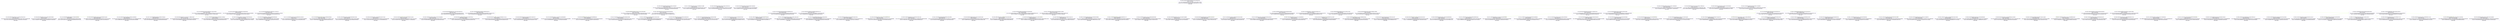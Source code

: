 digraph G{
node[shape=record]
edge[color="greenyellow"]
node0xc00006ac00[color=".7 .3 1.0",label="<f0>|{<f1>DPI: 858a261a8493a68792be95f6a765f0dd0850c3c324561cbf82b0b57ad3|Nombre: Carla Alcántar|Correo: d5d2754cd69da4f0d8e7caa0fb164c8a4c2388be21be42b9c7d5ffba757e70b46d|Password: 87b2172fc1fb1ba53056780e29fd20d36e8bb1e76fdb128d61ec5471217eb2e9|Cuenta: Admin}|<f2>"]
node0xc000087620[color=".7 .3 1.0",label="<f0>|{<f1>DPI: 828f2614859aa28894bf90f8a3d3b9efa92b0b54cf6ac4a72892d39d75|Nombre: Guillermo Cadena|Correo: ded7734ddbd8bfdccde7cfaee70d19a55865343e03e1ca65d5acf15d411b58dd022a44afc54bc360fa|Password: 1af530d608f08d6c0d6f5f625a39cfdc14bb22c9e864f659edd3aeb84f4faa3b|Cuenta: Admin}|<f2>|{<f3>DPI: 828721178399a78694be91faa6cce23b607672e388db80e074d10aff9a|Nombre: Berta Reyes|Correo: d3cc7951c3c2f0de97b6e2b6f550408a0f67333c52c0900e5cd553a0a766d1c1aa9e72cd|Password: a4e6ed607f24dc3f8cac8e04b64abe768afc47dfcfa8ff775d32ff1f5b61b2d0|Cuenta: Admin}|<f4>|{<f5>DPI: 838829108599a08395b097f8a6a0047fe9ae77ed6ea1c67483e79a2128|Nombre: Rodrigo Segura|Correo: ded1624fd69fa0f0c9e9d6a2f55143cb426b31be61b2e2128083b7a61e81579beabf0f|Password: 0a159025fa404b0afe69f60f407e87a229017ac9995ee9219af161465d186001|Cuenta: Admin}|<f6>|{<f7>DPI: 848b2613849aa08599b196f6a0dc973d9a30f44c63656372ad88cb355c|Nombre: Antonia Gurule|Correo: d1cc7943d3c5f08695c6c5a2f55143cb426b319a61101fc557c679c8a2dbe0f5395a0b|Password: d59803ffe7e7fa7e4d619ca7ba28c89429b87f9d02abffe3a7c08b1523996d6b|Cuenta: Admin}|<f8>"]
node0xc0000873e0[color=".7 .3 1.0",label="<f0>|{<f1>DPI: 818c231a8099a68394b297fbac832e33fdb359a01d71e6b54075883842|Nombre: Antonio Saucedo|Correo: c2df6157d2c7bfc6c8eaceaee65d4e8918301c280da7c6659668becde1f7f890e4a2c57c0a765ca56de2d2dc|Password: f3593c1a85f4f9f0b5d8571831fb82512b74f61db0e37c187ca83fd13e6af0d5|Cuenta: Admin}|<f2>|{<f3>DPI: 818926158199a38793be96fca707a6df1fb83fac8373eb3de9e30954a3|Nombre: José Cornejo|Correo: d3d2754fd2c5e5d58fe7d2a0f0594c8416371c3903bbc46bd167ffc3edb310fbe328d152d3f4c4f2d158e968dd6c|Password: be3bd09b2a7f14086be92c2b25738c2b96b58324ecec8c1900697c2c8b8e2e21|Cuenta: Admin}|<f4>|{<f5>DPI: 8187231b809ca08697b096faa3c8a457c67ff39c45557e17439a518798|Nombre: Andrés Armenta|Correo: d1d0644dd9c2fed2c4f4ccaef8081ca546693d3800e1ca65d5b78e187af12b349b62081116f79b3d0f|Password: 7921cc40d608aa37f5af8ab4f5a36c1d69c9c2bf43648aa06ef69f24ad81be32|Cuenta: Admin}|<f6>"]
node0xc000086a20[color=".7 .3 1.0",label="<f0>|{<f1>DPI: 818f25138698a48496b497fda349f177618e02da2a1af7b52d3215f1c8|Nombre: Andrés Lemus|Correo: dcd16247d9cabfc0c0f4d6a6f0591fdd617d3d3903a08769d766a0a13bb8713d48a1723426a5801cba9b|Password: 4831122128874c85319fd22b51e7fd11e112e5d8184dc0ab71cb222b0cfb9c1a|Cuenta: Admin}|<f2>|{<f3>DPI: 818f281a809ca48896b395fda1c9e7dae1354af5a1d49de97f19d6fc2d|Nombre: Inés González|Correo: ddd77343d2c7f08698c6caa0e0554e8c4d2a3f3e01a103c589af7543ae154ac1d25414d6c0|Password: 24ea28e6b0b7144d4dfb5252c67ba62d125af4a0d69a29b977e5c6bb1f8b0f03|Cuenta: Admin}|<f4>|{<f5>DPI: 818c2316829da68898b693ffa58e6eff2887ec7f78a98025f20d0e3552|Nombre: EDD2021|Correo: 90df655adec7f8d1d3c6c7abf0164c8a4c1e23bb3d9f0bdc2addd90f2cd5e289bd|Password: 03ac674216f3e15c761ee1a5e255f067953623c8b388b4459e13f978d7c846f4|Cuenta: Admin}|<f6>"]
node0xc0000873e0:f0->node0xc000086a20
node0xc000086d20[color=".7 .3 1.0",label="<f0>|{<f1>DPI: 818d251b849ea58196b390fea128826a74d2295a000d886e376aa43083|Nombre: Ángela Villaseñor|Correo: dddf624bc4c4fd9ed7e3c5aea30c6f824c65353d42acc667daa90cf952d42ccabe970522c8ac8491|Password: e07341ea0b49c482425b0ccac89d0501f9c4cc383847ac10dc2cecb93ab35790|Cuenta: Admin}|<f2>|{<f3>DPI: 818a23148e99a38795b597fba75bff7b4d316c68e9bc410484b0bfe023|Nombre: Rafael Botello|Correo: ddd77343d2c7f09ecde3c6aae7554ea5496b283c0da6c524db64bc9977cd1d11350fe9d0c028e5a652f2f6|Password: d99f6f9b4ede8e1009e82d495b18ca9cbec601ab12d83c63d035159b2ddff66b|Cuenta: Admin}|<f4>|{<f5>DPI: 818b27178192a78596bf96fbada960daf0b20ce08f4920270fc9aa9c4a|Nombre: Estela Duarte|Correo: dddf624bd885e2dfcde7cca0d45f42844868723203a2579933d287edd01afbd113e1a42be97a|Password: c5fd75188895a3b0e75f42a5036c7b5e8a162838f1bfa064f92d5935d68d8543|Cuenta: Admin}|<f6>|{<f7>DPI: 81882616869ea48993b090f7a718821ad8d7d3c771a9ff5534bf1555ff|Nombre: Juan Carlos Ocasio|Correo: dad1630fd2c6f8dcc8e98ca2f54c4ed517443b3c0da6c524db64bc7dfd1d8494e15df9f83a2f5067bc751e|Password: c7a528701bb2fafa98ad049e90e95cd9774ef1a940255d366281796ce35e5626|Cuenta: Admin}|<f8>"]
node0xc0000873e0:f2->node0xc000086d20
node0xc0000879e0[color=".7 .3 1.0",label="<f0>|{<f1>DPI: 81862113809aa08392b394fba186f5dee0759309dde3b0317dbf50b0c6|Nombre: Eva Balderas|Correo: c3d1764bd6d9f4c9cfe9d1a0a4096f824c65353d42acc667ce99735b8ce2bb1ef7d4f289d0246cdb|Password: d1883732fb87a57e223c9a6c7d2d54827a4b26e43d1f9b25cb90265e7f94331c|Cuenta: Admin}|<f2>|{<f3>DPI: 818626178499a68496b19bf9a76718de3408019c504a6637fa46b451dd|Nombre: Arturo Carrasquillo|Correo: dddf6241d2c7f08999c6dbaefc5740cb426b31505868f85a4f92e6a0d72eb35925db96|Password: 51a3b518a5cdb657640d9ce4e25fe4cc78398506d5eecc478401917cbd2cfa95|Cuenta: Admin}|<f4>|{<f5>DPI: 81862914839ca48990bf96fea1812f5b859cb03ebf6a206366f1d8ec00|Nombre: Verónica Marroquín|Correo: d7df7250decefd8497c6c5a2f55143cb426b31503278059ffc2784ef4b37b94962fe37|Password: 1ff64fd489cd8fe10f42e6519050d27233609413aac62cb0ae785e7ed492e1dc|Cuenta: Admin}|<f6>|{<f7>DPI: 818721158198a98994b795fca51fbca79876e09b8b5086214cb3535333|Nombre: María Ceja|Correo: dad17153c2c5bfc5d3efc0aad4414e8d4e6b723203a267e577482204094a4f4278aa994f90b0|Password: eaecde31605dccc9e1a2db463f7fba5947e1aa102ee7faa04ad089561e066ca5|Cuenta: Admin}|<f8>"]
node0xc0000873e0:f4->node0xc0000879e0
node0xc000087a40[color=".7 .3 1.0",label="<f0>|{<f1>DPI: 81872815839aa98595b491f7ad50740c86becad1099b9652630f0cb8a9|Nombre: Homero Venegas|Correo: d1d0644dd9c2fe8396c6c5a2f55143cb426b31be3f2a75d41d7e1498af6557271accb5|Password: c77d23904f74fdc6c0a4be8f6337898f33258f3d896e045e8aee4a2ced9c1624|Cuenta: Admin}|<f2>|{<f3>DPI: 828f211a8493a28896b491f6a2d81c60d9b9025e5fc94dc96a27c6298e|Nombre: Marisol Vela|Correo: c4d77d4dc3cefe8890c6c5a2f55143cb426b3190cb379007f93c671b6b03070abd5882|Password: dab73cf257bc46516a08d86a6f83eb2945eccab2d379fd8963349de7f9bfc20b|Cuenta: Admin}|<f4>"]
node0xc0000873e0:f6->node0xc000087a40
node0xc000087620:f0->node0xc0000873e0
node0xc00006b470[color=".7 .3 1.0",label="<f0>|{<f1>DPI: 828a261b8393a48699b496f8a2429c611218dc420e068758e9dc87c84c|Nombre: Ester Grijalva|Correo: dccb7951d69da6f0c6ebc3a6f8164c8a4ccd21d49e37fe549409eb025c8875a4c7|Password: fb8f6f1d8c9e436d47bd0406271c8fdaa8cd2e552e65885c36933bcc8e705b76|Cuenta: Admin}|<f2>|{<f3>DPI: 828823118593a68394b393f6a51b5cbf92393c21ffaaf2b802563e1614|Nombre: Agustín Maestas|Correo: c4db7f46d8d9fe9ed2e7ceacfd5c40a5496b283c0da6c524db64bc52ba633983ff1407d2000b2c5a70c79d|Password: dad55d6fe5db303bacfbae833f5109b0b68e50446ac6e4661e778f314a0409a9|Cuenta: Admin}|<f4>"]
node0xc00006b050[color=".7 .3 1.0",label="<f0>|{<f1>DPI: 828f281a829ca88593b490faa51c765da9529fc8c9416bc307d71fa454|Nombre: Rafael Maya|Correo: d3cd715099c8f0d2c0eaceaae6576f9c406c333e42acc6674a8eb8d94d191491b381d5be7f0c9eb2|Password: 152fc33184190c21599a3543763aad11b76b121144105e843bf5fb366c0a241d|Cuenta: Admin}|<f2>|{<f3>DPI: 828c23118e93a78692b091f6a7c8c09740e9e60de7dbda2572ce1902dc|Nombre: Arturo Espinosa|Correo: c3df7d57d2c7f6d1cdf0ccf8a5784888406d307f0fa0c4ab82fd0ba1af775b83774e677cb6c2a8|Password: db72e99fe737f6c2009738897d440d221e6d6e663acc11271985abfaa889eb2a|Cuenta: Admin}|<f4>"]
node0xc00006b470:f0->node0xc00006b050
node0xc00006b380[color=".7 .3 1.0",label="<f0>|{<f1>DPI: 828b25178399a88997b295fea2b194aef58154708c2e0a7ebe88ab88ac|Nombre: Conchita Llamas|Correo: dcdb7f4cd8d9bfd3d4e3cea3f54a6f9c406c333e42acc66792f29bcf8ece748f8c5217417865982e|Password: 09c2c3b89e249fb4ed350eec6fb577bf6bb34fe35432bafce556d06138db35d7|Cuenta: Admin}|<f2>|{<f3>DPI: 828b2610809ea78193bf96fea345cf523fe5bbf15233153f6757f34a1e|Nombre: Barbara Candelaria|Correo: dddf6245d6d9f8c4c0a8d1aefa4c4e865371261104a0dd67d962bd8ee1b14b707d262dec538ad1b75ed26c79a16eef|Password: a13d9904cae86e78e829d67991797bb33105690b8d2db43dca6cb9933e7086c6|Cuenta: Admin}|<f4>"]
node0xc00006b470:f2->node0xc00006b380
node0xc000087da0[color=".7 .3 1.0",label="<f0>|{<f1>DPI: 8288291b849ca98197b190f8a114dc59c68c76d1db996a2a710104511c|Nombre: Estela Véliz|Correo: d1d0644dd9c2f09ecdf3c7b9f55640d112443b3c0da6c524db64bce425dbd275823a0b54bddac1a8fdad3b|Password: 80aa56924d16fa138fb2bb5c1ed44ffd5651f800a78852ccafbbdb01654c342b|Cuenta: Admin}|<f2>|{<f3>DPI: 82862815859fa48396b595faa234854489b0eea4e89271be826dc70c29|Nombre: Daniel Farías|Correo: c6db624cdec8f08898c6caa0e0554e8c4d2a3f3e0129925819822374bce7b48bda03e908a9|Password: ced05a056c662fe1ef8b101954481049b578e35e67c0f45a2ba3d617e1b249c6|Cuenta: Admin}|<f4>"]
node0xc00006b470:f4->node0xc000087da0
node0xc000087620:f2->node0xc00006b470
node0xc00006b500[color=".7 .3 1.0",label="<f0>|{<f1>DPI: 838f281a839fa98392b19bfba3501d4c64407137e0a1922569c2a9dbcd|Nombre: Marta Arredondo|Correo: d6db7447c5c2f2dfc0e2c3a2f1011ea5496b283c0da6c524db64bc07ad9d400649822306e52e7724ee2df5|Password: 188fcf877146a148d56a5058c534a51e5515029cc974d0385975d62f1effeeb8|Cuenta: Admin}|<f2>|{<f3>DPI: 838b271a8f9ca28693b393f7acb2ea40b139b429a3dda0c8be8d98e4ae|Nombre: Lorenzo Alemán|Correo: c3df6243829fd1c9c0eecda0ba5b4088036d818fdb51b961ebff76626d5e317e|Password: 5631d7c73ce125ccb9f5c336042d104297285068517d5125f48fe951ad470eef|Cuenta: Admin}|<f4>"]
node0xc000087e00[color=".7 .3 1.0",label="<f0>|{<f1>DPI: 828725108e9da98999b79bfaa52101043bb1bf218219a905f8eabfc9b0|Nombre: Rocio Melgar|Correo: d6cc714cd4c2e2d3cea8d2aef857428c4f6b1c280da7c6659668becd900f1ad62d164f3a554e937bb2bfef64|Password: 02bd76ddfcbcf65fd8213f75b26db75ac775c11e0500a8ee16d42c6daf28ef57|Cuenta: Admin}|<f2>|{<f3>DPI: 838f251b8e98a38998b391fea51de9cb64c09be7fd43ef8f5f8da652cb|Nombre: Soledad Jaimes|Correo: dacb714c9ac8f0c2cde9d1a3f14a428413321c3903bbc46bd167ffc3edb3ea24385dbc6ec6bba43d22283ad4f1a7|Password: 3c67789ac8a3fb7b0ff5153a4cc6a7ba3150a6edfed7691158e6505092b8c543|Cuenta: Admin}|<f4>"]
node0xc00006b500:f0->node0xc000087e00
node0xc00006ac60[color=".7 .3 1.0",label="<f0>|{<f1>DPI: 838c24178592a68896b19afda12fac818266ff31bed49bbe93cc50bfe8|Nombre: Juan Beltrán|Correo: d3cc7951c3c4f3d1cde9d0a0e75b40d11444253004a0c624db64bcadb508ee68a203742bac11e14f411a11|Password: 645a4a6cb54e386ce394f006075e28dc2a3573c742a986816d3519560fc67791|Cuenta: Admin}|<f2>|{<f3>DPI: 838d2411839fa08590b391fea322ff1ee6e659d70ae71c25b5471d813b|Nombre: Pedro Terán|Correo: d1d2764dd9d8feddd4efd8f9ac784888406d307f0fa0c41863bba5acf5064fbacaaf709ae4743a|Password: c718271036d4b977f5557550999e2cffdb54bbc3dcb3e7d9098a0ff6d8dcda39|Cuenta: Admin}|<f4>"]
node0xc00006b500:f2->node0xc00006ac60
node0xc00006acf0[color=".7 .3 1.0",label="<f0>|{<f1>DPI: 83882310829da78592b597fba5acd2edcabc032bf1061c628945d47def|Nombre: Adán Merino|Correo: d2db7e48d6c6ff9ecbe7d1bcfb785684496b337f0fa0c4e946e25e79a616b8b51d7487b7686515|Password: a880a35dea8f579c65abc6a306d5da4ee353770ea2c143bab79e23b1f3fb6798|Cuenta: Admin}|<f2>|{<f3>DPI: 83882817829ca78498b793f6a30bd81eb793a61129cb30b2b4b709baf0|Nombre: María Soledad Garibay|Correo: dacb714c99cff4dcd3e99bfad45f42844868723203a220ed4f967bdd5c22705e1d392c03b4cf|Password: 7510bd7c3ab563316ffc528d1144989a14d5d0274a15c1192b7a0587615f0c91|Cuenta: Admin}|<f4>"]
node0xc00006b500:f4->node0xc00006acf0
node0xc000087620:f4->node0xc00006b500
node0xc000087c20[color=".7 .3 1.0",label="<f0>|{<f1>DPI: 8386211a8192a08494b591fda0ad3830ed36d0b370808d8d63bc8c1056|Nombre: Esperanza Negrón|Correo: d9cc754cd285f6d1cdeac7a8fb4b18d16163313005a38769d766280d0a610660f592594b6cd7f0695524|Password: 2e5a18db8f5832debd0c29362ad5d9e2d58d07baff370a9ae592c2f04c0c9cdd|Cuenta: Admin}|<f2>|{<f3>DPI: 848c24168f9ca48497b49bfba644ac6265bff5e0b3ad9fcd2b24b11421|Nombre: Andrés Córdova|Correo: c2df7c0cd6cce4d1d8e9e2a7fb4c42844868723203a2c3f89db92701793cb337992f402cbdfa|Password: 0bda68f9809b49e0a1fac53f62e5de2588d232984f2b283649df91dd384be314|Cuenta: Admin}|<f4>"]
node0xc000087260[color=".7 .3 1.0",label="<f0>|{<f1>DPI: 838923118f9ca48592be91f8a01ccb0c10e65e71355564a3b7c567480e|Nombre: Blanca Alarcón|Correo: dccb7951d692a1f0c6ebc3a6f8164c8a4ce1b4b58159ad2bec88549587b34a5e73|Password: 038190947b9786e649578066beffdf839bf3564fa1305dbfca6e67e7dfb71846|Cuenta: Admin}|<f2>|{<f3>DPI: 838621168698a78598bf9afaa1457fa31adf3b5836ddcdb37258ead229|Nombre: Elisa Saldivar|Correo: d7cb6356d6ddfe8799c6caa0e0554e8c4d2a3f3e01d34aeb5acb603793f56aa191b72209b0|Password: f434503fdf22079c7a60bbe5ecd7d10f34340df43ba7cf1d50dc9f4f8ac72101|Cuenta: Admin}|<f4>"]
node0xc000087c20:f0->node0xc000087260
node0xc0000872c0[color=".7 .3 1.0",label="<f0>|{<f1>DPI: 8387211a8098a48692b591fdac20021394b53271db9d141896c5613d6d|Nombre: Cristobal Altamirano|Correo: d3df624ed685f7c5c4e8d6aae70917a546693d3800e1ca65d56285ce3fbd7e2d26bc6837d88c0ed8f7|Password: 7aae59948949f9c5d2311f3a5749ab7ba26119cece560d8930a964cb0b4aad0a|Cuenta: Admin}|<f2>|{<f3>DPI: 848f22108e9da58496bf9bfbad5cf9b3644d620a2a1af5da58a1ff224d|Nombre: María Luisa Bustamante|Correo: c0df6450dec8f8dfc0f0cba3e7081aa55865343e03e1ca65d581b199f91ad92cc642378b9054b78d7c|Password: 6d60e0b93b3047333c2cdb6927a695bdd28d3d9f269842a0427d9f2538c80f90|Cuenta: Admin}|<f4>|{<f5>DPI: 848f24158298a68695b493f6ada6726d246468c0f8d750acdee237eb3a|Nombre: Timoteo Montenegro|Correo: d7cb7146d6c7e4c0c4a8cdacf54b468a17331c3601aec0669668becdfc2c07932c2831e9719b45e52b0754a9|Password: 5b2b6e9ae122f0e284e4532beeecfa02578cc1a4e831caae1412ce9bd0d591c7|Cuenta: Admin}|<f6>"]
node0xc000087c20:f2->node0xc0000872c0
node0xc0000871a0[color=".7 .3 1.0",label="<f0>|{<f1>DPI: 848d281a829ca08892b490f7a2d7105d537405972aaeb4a99f8572b3ce|Nombre: Tomás Ordóñez|Correo: dddf6256d9dff4c2d3e7d8aee70c1ba5496b283c0da6c524db64bc83bedc800034073ebcf79cf9930f6f1c|Password: dd716131a049f917f651d8c06231fdfa1822281b7fac04d3b6a4333a6be0a0da|Cuenta: Admin}|<f2>|{<f3>DPI: 848d2911849da58796b59afaa655d12cf27a33d6e7bba729e9812c09ea|Nombre: Elvira Moreno|Correo: c3d17c47d3caf59ec4e5caaae2595d974036651104a0dd67d962bd8ee1b14b5bdfbebfc1fff574d9d803045c04b6ca|Password: 2270da0e1eb4b727aade9413c6c00e7904a8c1e5fe5fcc169f55e0fda42ad57b|Cuenta: Admin}|<f4>|{<f5>DPI: 848a2110829ca08893b495faadb30b9fa0d6ef43f46162338aa70f98fc|Nombre: Natalia Olivas|Correo: d7d17e58d6c7fe9ed3efd4aae6576f9c406c333e42acc667a00e227886e2e97ce417c6988babd931|Password: b33cfc0cae237e0eddd8605453f6dc5e0c55a7e427106cbd748654d942595dc8|Cuenta: Admin}|<f6>"]
node0xc000087c20:f4->node0xc0000871a0
node0xc000087620:f6->node0xc000087c20
node0xc000087c80[color=".7 .3 1.0",label="<f0>|{<f1>DPI: 848626118f92a68497bf9afeac260ab45bdbaae061233645d6e00a86cd|Nombre: Margarita Escobedo|Correo: dad16245d286fdc5c8f58cbfe15446814e3c6b1104a0dd67d962bd8ee1b14b68536a875626f39fe5bd9848c50c47ee|Password: 3225bf5862b7214e0ea0f7ae70e3dd9b28f10bfef707eec4a8df2a128b5acf60|Cuenta: Admin}|<f2>|{<f3>DPI: 858d2111809ca38998b191f9ad414ef74b8cdb786538890d11a3c5bbfd|Nombre: José María Casárez|Correo: dddf62439ac1fec38ff4c7a1e05d5d846163313005a38769d766c8f9d8db190c83902783568fd1cbc5da|Password: 3fc2649c08314ba3dff7c39abd225e4d78c5a547d7d87df54c1441ffad6ce6a6|Cuenta: Admin}|<f4>"]
node0xc000087200[color=".7 .3 1.0",label="<f0>|{<f1>DPI: 8488241b8e9da68190bf90f9a7d96fce47bd5c5c018c482e8874c3d4b1|Nombre: Adriana Rico|Correo: d7d77c40d2d9e5dfc5e3cea8f55c40d51944343e18a2c863d425b2cfefc23ce5e25fbe152505139f1962284488|Password: c4a6f0f98b768add122822259696079734e4ced7937bb9911edb4d8ea1768f99|Cuenta: Admin}|<f2>|{<f3>DPI: 848924158f98a78595b491f6a1ac080fd56a0b37a3d0434b8c361faf5c|Nombre: Jesús Rosado|Correo: c2df7643d2c7a887e1e1cfaefd5401864e69831cdceb42353debd80ed04e02549e95|Password: 2ecc66f8b6f9c0540050bebf1a257f9db258b83d83220cfe8a5e42fdf976955b|Cuenta: Admin}|<f4>"]
node0xc000087c80:f0->node0xc000087200
node0xc000087b60[color=".7 .3 1.0",label="<f0>|{<f1>DPI: 84862916819aa38395b093f6a37d1689e37653674c7dd0d72e4c9875fd|Nombre: Ricardo Duran|Correo: dddf62439acff4dc8ce5c3bdf95d41864060393f0dfd994adf66b0c9eef0450e5ea94dd9a5124bdd4821d8f4cb414254ae|Password: 74289eb9b01b7487a9af432cf41763b72ca6f6387d57e5143caa25ca78d2b971|Cuenta: Admin}|<f2>|{<f3>DPI: 848629178f92a38396b396f6ac3c02de2765a700a6d634c756a45e1798|Nombre: Rafael Griego|Correo: dddb6241d2cff4c399bfe2a7fb4c42844868723203a220107a4aaf9048ef48e352cfa164fef7|Password: dfc696c1b9ab878e1380847651ddf213d107ac8d174f2d9d23a73d91ab9c812d|Cuenta: Admin}|<f4>|{<f5>DPI: 858f2614819aa88296b395fda354fab20629cc57b58b5bcb3035dfab30|Nombre: Dolores Adorno|Correo: d1d27247c5dffe8490c6dbaefc5740cb426b31d9a7e23aa1b96b5daee527d8055b5156|Password: 80d86c47b363fc6a0f0a8afb667c35bc4d3f99075fdffa19429a182511e4cab5|Cuenta: Admin}|<f6>"]
node0xc000087c80:f2->node0xc000087b60
node0xc000087bc0[color=".7 .3 1.0",label="<f0>|{<f1>DPI: 858a2111809ea68298b49afaa205ba4cefbfdd4d24cf8c989725517772|Nombre: Caridad Torres|Correo: dddf6241d8d8bfc0c0e5caaaf7576f9c406c333e42acc66765de9a26eebfd49154aba5ff5f201850|Password: 829e501750fc9f3c890d77bae279efb28df050b3514e6b7b7b09751df45c3fe6|Cuenta: Admin}|<f2>|{<f3>DPI: 858a241a819fa88697b394fea233123855123ab80f43ad8303f300d2f5|Nombre: Antonia Abeyta|Correo: d1d27650d2cffe9ed2e7ccbbf55b5d905b44253004a0c624db64bc005fc936bb32a635f36ba571fc3b5c68|Password: 18a849fe10c71236f5974d6a89943f8d8ce02c36aa31c074edc0d2a7e00029c7|Cuenta: Admin}|<f4>"]
node0xc000087c80:f4->node0xc000087bc0
node0xc000087620:f8->node0xc000087c80
node0xc00006ac00:f0->node0xc000087620
node0xc000087680[color=".7 .3 1.0",label="<f0>|{<f1>DPI: 86882614829ca68995b29bfba0edac4af5a3ce26c306171d9565f4009b|Nombre: Jerónimo Tijerina|Correo: d1d07450c485f2dfd7e7d0bde15a46845244253004a0c624db64bca0fc245244da189e1e89ef94478d2ddd|Password: 4d2eea9a6bc78415609f2df0771797d0f889b0498867717e582965c908846777|Cuenta: Admin}|<f2>|{<f3>DPI: 878b28158698a98395b491fca7d321bdce2578c365acc1790f9934425a|Nombre: Cristian Duarte|Correo: dacb714c8f9fd1c9c0eecda0ba5b4088e1e61ac410534486d9ac5a6dc118fe68|Password: e8b99531afaa99f5d70919af35059829e968f9eb6a078c0d5b5a9b33b589b11b|Cuenta: Admin}|<f4>|{<f5>DPI: 8888251b8692a68794b491fda30cb9e70743fbe2731af7469706d92926|Nombre: Bernardo Bahena|Correo: d8db624cd985e5d9cbe3d0a6fa596f9c406c333e42acc6679c0a13a4d9284d73367bb00a6a27e10e|Password: 4951312526a86062eb578a7198b53de985a9a8998e3dff593935462977bb8b99|Cuenta: Admin}|<f6>|{<f7>DPI: 898c22158199a58296be90f9a529625ddcb454e09f1ec742806ef0f5c7|Nombre: Octavio Muñoz|Correo: dddf62439acefdd5cfe7d6a0e64a4a9611321c280da7c6659668becd742ee5ff88039599e5194a8a15bab5cb|Password: d81ea9273e1e5f4ca4f6b4258f5075e2531c6749f22a85235278407b637b6d02|Cuenta: Admin}|<f8>"]
node0xc000087080[color=".7 .3 1.0",label="<f0>|{<f1>DPI: 858928178f9da98997b795fbad81da419c3dc4d1fdf92dbd43cb698e7c|Nombre: Marcela Muñoz|Correo: dadb624cdec6fe8096c6caa0e0554e8c4d2a3f3e013a95f29f7f6ba58c85687988bd04b1fd|Password: ba49bb8fa915d9a52e52e53db345fcc119e36889d34fac3387cb4c9c9139f345|Cuenta: Admin}|<f2>|{<f3>DPI: 868f2410819ca08695be94faa021179a84f45560c0bc50f66a27387477|Nombre: Rosario Delacrúz|Correo: c2d1634399c8f0c3d5e3cea3f5564096616c332501aec0669668becdc2198f91af5732cbd4bcd5c10a2b731d|Password: 78cbe04abfe3b2b6cf3a21b5caa0f7cc565848bbe8cc598aafb9c94d1d210091|Cuenta: Admin}|<f4>|{<f5>DPI: 868c251b8f99a38696be90fcaddd896d1d54d3750c513f94e911d54e68|Nombre: Felipe Meza|Correo: d7cb7146d6c7e4c0c4b3928ffc575b88406d307f0fa0c40e5dc9c56179d4c2e40af975dbc566c8|Password: 7206516cb88e87d9c7b5c1537bac257deba5461dfaceb45308721f5b62292939|Cuenta: Admin}|<f6>|{<f7>DPI: 868a241b8f92a68398be9bf7a6a34f72d3d5f7d229fbd6bb47caf66862|Nombre: Germán Peña|Correo: d7cb6356d6ddfe8097c6caa0e0554e8c4d2a3f3e01e6f6ac434f2df4d51da7c2939e745cd9|Password: 6341be3a1be0080774f231ef339e2a47615e4fdf341ec7a0e6795d7bc90983ab|Cuenta: Admin}|<f8>"]
node0xc000087860[color=".7 .3 1.0",label="<f0>|{<f1>DPI: 858b29138e99a98990be95faa661c902522c42451da06e6703aadfadf5|Nombre: Óscar Corral|Correo: dacb7c4bd6dbfec2d3e7d1faa7785684496b337f0fa0c454412020241d8a401a8c884df42541c7|Password: baa8f7778f4c89d5a1a84070f55bb20a59b1e6d57eca1cf575e62e8afacfea7f|Cuenta: Admin}|<f2>|{<f3>DPI: 858826158f92a98592b596feadb22f55841b3e999d87e21edc506c4521|Nombre: Alejandro Lozano|Correo: dcd16247d9d1feddd4f4cdf8ac785684496b337f0fa0c4a23e673b5e6d8253dac22f1fca3fb7a0|Password: 7a31d331fb8d8433eebf200e917c9d9711c37758e5e10877dbf012e3a7845cda|Cuenta: Admin}|<f4>"]
node0xc000087080:f0->node0xc000087860
node0xc0000878c0[color=".7 .3 1.0",label="<f0>|{<f1>DPI: 858721168492a98597b79afaacee3418ddf6792dc972b91e8415c9b5a7|Nombre: Teresa Colón|Correo: dddf62439ac1fec393b5e2a8f95946890f67333c62c57fe108c00581ee4a2cbc355a4a9c|Password: f63cca6a571003496aa73ec7fc0841b367ed6722d9b847ebf41abf1feb7059a4|Cuenta: Admin}|<f2>|{<f3>DPI: 858722108099a58492b791f8a714fc0590569f47633e5db4e049635c13|Nombre: Alberto Benavides|Correo: d3d2754fd2c5e5d58ff5c3a1f7504a9611361c3903bbc46bd167ffc3edb30e1b7be87bbf000b2989972e58b30bcd|Password: 393896937c0cb0a3ad85abed1987dee99df0432c5ba1583ddef072aa0fcd18ce|Cuenta: Admin}|<f4>"]
node0xc000087080:f2->node0xc0000878c0
node0xc000086f60[color=".7 .3 1.0",label="<f0>|{<f1>DPI: 868f2710829ca48396b495fdac9aef1cb097a6a45133c9ae0f5a9f040a|Nombre: Lucia Zepeda|Correo: d7cb794edbcee3ddc8e8c3f6a578478a55693d3800e1ca65d57c7937b671684bd45993c40eff8cc99c|Password: 766088ed34a8c9023df14137ee07590205f9c937e5b3b086c2d5eb984f748a2a|Cuenta: Admin}|<f2>|{<f3>DPI: 868c2416829ca78194b295fea6b3c3c7b4348689efeef7d1051ed15df5|Nombre: Eva Arias|Correo: d7cc7545d8d9f8df8ff5c7a8fb4e468410311c3903bbc46bd167ffc3edb33c53e9f42658a3d2aa663ded7131d612|Password: 089000d64a45f8284f7b1e4ec8d5f67699f5da5e577df56029eb73fb4f0b9b30|Cuenta: Admin}|<f4>"]
node0xc000087080:f4->node0xc000086f60
node0xc0000876e0[color=".7 .3 1.0",label="<f0>|{<f1>DPI: 868c27168e99a88398b79bf6ad454237c1b6d773e2f3f8b826f1593b2d|Nombre: Bernardo Cardona|Correo: d7db624fd9d8f0dcc5efd4aee6081ea55865343e03e1ca65d51216cc7c339f166ed9400f077bc8fc0d|Password: c31d01444f1d54d05a7240bdf9d9d46488d5408da2e893ad760a344ededdcea9|Cuenta: Admin}|<f2>|{<f3>DPI: 868c2916859da78394b397fea0deee095f1c8b13675f8c7e025cca70f2|Nombre: Verónica Partida|Correo: d5c8710cd4c4ffd3c4f6c1a6fa78478a55693d3800e1ca65d50f8a4902b5329cc5e44f2a4e0694bc78|Password: 7137bbf158180ce8a89388d58aafeff807971df47561608ffa3bde9c7fb783c9|Cuenta: Admin}|<f4>"]
node0xc000087080:f6->node0xc0000876e0
node0xc000087740[color=".7 .3 1.0",label="<f0>|{<f1>DPI: 868b291b8e92a08598b391fba771beb5ed269c26a9c4492c8310b2a7ea|Nombre: Vicente Mateo|Correo: ddd77757d2c7bcdec6e3cefaad785684496b337f0fa0c4566fe38480dcd449633450c1a1fdbdd4|Password: 1735e4f0880baf6813a6c168eb3bb9df3aaa9cb87144bdc34a949c20c6cd9d44|Cuenta: Admin}|<f2>|{<f3>DPI: 868825158699a08893b395faa0046862a176b48d1084bee9d863984b3a|Nombre: Virginia Alonso|Correo: c4d17d518199d1d8cef2cfaefd5401864e692060d100142af740e1630934799f1546|Password: dd707fd04b65e7aa42acc9ebe458f590ca6134481c1a4f1e870f899d01e15a93|Cuenta: Admin}|<f4>"]
node0xc000087080:f8->node0xc000087740
node0xc000087680:f0->node0xc000087080
node0xc000087f50[color=".7 .3 1.0",label="<f0>|{<f1>DPI: 878f2815839ca28298be94f9a35432b07b5af2361102569a664291c550|Nombre: Armando Ibarra|Correo: dad17153c2c5f3d5cfe7d4abf1421ed1617d3d3903a08769d76656488fc95360cf54946c8b9518a60493|Password: 1d7d1ff9ff3bbb99ab8f4320abd594722c19bdbac83dad8670ad97faebe81393|Cuenta: Admin}|<f2>|{<f3>DPI: 878a2514869ca88298b09af7ac5de07c001be66d27a6d16f6278ae2f68|Nombre: Alejandro Rosales|Correo: dcd16247d9d1fe9ed7efcea3f54a4a844d443b3c0da6c524db64bcfd6eec2d719a38bcde0cafb679c9fffe|Password: c2396e6bd606b808222e3b2dbbae47314d85926f098e33db0d102e4b38992ca7|Cuenta: Admin}|<f4>"]
node0xc000087920[color=".7 .3 1.0",label="<f0>|{<f1>DPI: 86872211859fa48495b497fca2ac5b8856eaed0bb55a4fe8bf25643aa8|Nombre: Ramiro Cruz|Correo: dacb7c4bd8dee3d5c0b79b8ff3554e8c4d2a3f3e01a6ba7aef339b8c1969020df6b14b958e|Password: 3af5ff2fd9c5f1a1aefde4a494aef0160b8ac4520884b71e442378c738556491|Cuenta: Admin}|<f2>|{<f3>DPI: 868727138099a58999b39bfba18a07166846330c4eac2bb8b7f962b5f3|Nombre: María Luisa Cintrón|Correo: c3cb6343d9caf5d5cdf0c3a3f85d16d5617d3d3903a08769d7660cd3bcb35adae38ed509cce951bd980c|Password: d12813d59805eae9782fef11791bd91a7889e179a3e63eb1b925e73356695261|Cuenta: Admin}|<f4>"]
node0xc000087f50:f0->node0xc000087920
node0xc000087980[color=".7 .3 1.0",label="<f0>|{<f1>DPI: 878c2217869fa68797b597f6a6fc5d5eef05fe358394053c9dfdad69ec|Nombre: Jorge Juárez|Correo: c2cb724c99ddf8dccde7cebff5564b8a617d3d3903a08769d766fadec39757669fa08c1e746d0dc8bc68|Password: 4aced05089218f2f4984a2478dbfa4fa192a82c276b2c868af5e23746ef74224|Cuenta: Admin}|<f2>|{<f3>DPI: 878c27158198a38796b197fda0e9e37e52f001cac86b4445d7ff4d1998|Nombre: Andrea Sosa|Correo: ddd77757d2c7bfc0cef5c3abf578478a55693d3800e1ca65d59e6f3130ad03e3e0c103626e48b0e3fa|Password: 8475b25926a376655ad1517a4183dc6268e8ad2e363364d3903a3455093bf8a1|Cuenta: Admin}|<f4>|{<f5>DPI: 878a2313809ea58298b296f8a742a785bd5fb3126ded42bf7e8e48873b|Nombre: Alfonso Chávez|Correo: d2db624cd6d9f5df8ff4c7a8f5544e814e3d6a1104a0dd67d962bd8ee1b14b1ddb7e1f167b0a06feba10370c929655|Password: 0880a16c16b2522e538e9048011b55c5b66df6eaf763ff6a32b45d84c61bb4f0|Cuenta: Admin}|<f6>|{<f7>DPI: 878a231b839ca08799b195f6ac4ceaa31ac8615ecdec44f1fa79f46663|Nombre: Horacio Segovia|Correo: d5d2754cd69da9f0c9e9d6a2f55143cb426b3175b01cbd2994191e68164a4d4fdc862f|Password: e9efde9821dc91ee6bf1307f60e17b1d96555d33ec43a5c25b2431d01c6cb57e|Cuenta: Admin}|<f8>"]
node0xc000087f50:f2->node0xc000087980
node0xc000087e60[color=".7 .3 1.0",label="<f0>|{<f1>DPI: 878b25138e92a98290b39bfca24e3b7f44ca415014c391edbb87e8ad76|Nombre: Lola Tórrez|Correo: c6d76245dec5f8d18fe7d2a0fa4c4aa5496b283c0da6c524db64bc1278ee5d077b82e0331f7115762a468f|Password: 5cbec11441aadccb00f34e5849cd4b90c0d49eb44b23fa4330fad9c5817964b9|Cuenta: Admin}|<f2>|{<f3>DPI: 878b271b829aa48293b39af8aca8cc470f30457541047054b874ceafb7|Nombre: Francisco Henríquez|Correo: c3d17e4bd685e2d1cff2c3ace64d55d41044343e18a2c863d425b2cfef4ef38a158fc888b2bdf378ec0ae70c8b|Password: 34cbd332218a6244abf55f28e61606a972a2ec1e1472743b744a6112cf7e9dd0|Cuenta: Admin}|<f4>"]
node0xc000087f50:f4->node0xc000087e60
node0xc000087680:f2->node0xc000087f50
node0xc000087fb0[color=".7 .3 1.0",label="<f0>|{<f1>DPI: 87872615849ea88990b496fba1b3fc9b1ee8d24230e330d30d354010c4|Nombre: Norma Tejeda|Correo: ddd77757d2c7bfc6c4f4c6baf3576f9c406c333e42acc667b1e068ee496543da0416ebd0655ddb3b|Password: 595e9a77b6cf175b0c1dd77582d86f71da307edcadc764626c61b67e3c3e1f33|Cuenta: Admin}|<f2>|{<f3>DPI: 888b24178e98a68395b394fca0edd6318082c1552407e081cba23a1a19|Nombre: Guadalupe Olivares|Correo: d2db624cd6d9f5df8ff0c7bdf04d488a19331c3903bbc46bd167ffc3edb355fdfe3078b31e6ee92538370b711455|Password: 1267931eec43e77c9cef78ed6e42d76b3ec81b79c45fa11dc22c4b19b13e854f|Cuenta: Admin}|<f4>"]
node0xc000087ec0[color=".7 .3 1.0",label="<f0>|{<f1>DPI: 878826178299a28193b596fba587f9daa3f7f48228a87702ca6da17b6d|Nombre: Rafael Olivas|Correo: d8d16243d4c2fe9ecde9cca8fb4a468413371c3601aec0669668becd7aed8878a386a3e9e997d6590a6b6fb8|Password: 03a0feef4b929895f6c447d3acff6af890cb16c395b248854aae19db0b3f276d|Cuenta: Admin}|<f2>|{<f3>DPI: 8789261a8198a78199b291faa28f421275ef371422ad6561ddf4682c60|Nombre: Alejandra Mata|Correo: d9d97e43d4c2fe9ecee5caa0f50b1ba55865343e03e1ca65d54c9e3d7ba70857ad2f00b23c5e92518d|Password: 61e63107fd8d8c937e09dff9edd1cd644dbef445dfbe6f9fa787f4c570860543|Cuenta: Admin}|<f4>"]
node0xc000087fb0:f0->node0xc000087ec0
node0xc000087aa0[color=".7 .3 1.0",label="<f0>|{<f1>DPI: 878728158f9da68399b494f7a701af42e1ac94a3f7f4d79da831390a05|Nombre: Cristobal Velásquez|Correo: dcd16247d9cabfd7ceeacebaf9784888406d307f0fa0c45aa2f0d513d0b5547e1c88cd93718722|Password: 7ee63813ef75644bfa1c3dd2368016f7412a6b2ea7f19ab0763bb92e273a9f45|Cuenta: Admin}|<f2>|{<f3>DPI: 888d2317869da28195b39af9acae54d32671d04de92ff3a834c0364068|Nombre: Berta Godínez|Correo: dad16347d1c2ffd1c6f4c3a1f55c409618331c3601aec0669668becd80a6e699fd97a0260ae02310fc9443ba|Password: ead5e228b5dc585368ee6b3f57d4a18801febfd5e56a2d67b4262c97728cb1aa|Cuenta: Admin}|<f4>|{<f5>DPI: 888a29158393a48998be9bf6a56a9c53f7dca3c8e554386a066d7355a0|Nombre: María José Treviño|Correo: c0df6450dec8f8df98b4e2b6f550408a0f67333c5496e743bc7424110edd04d624ea08d5|Password: 6236fe1add49fa9441f8b792f4f2f49becb8c10a67e8cdb95167ebd555bd680d|Cuenta: Admin}|<f6>|{<f7>DPI: 888b21118492a68695b091f8a16ec4631c7e439ec0eab76dd5846f4cdc|Nombre: Cecilia Montoya|Correo: d1cc6457c5c4f4d3c9e3d4aee64a4ed215443b3c0da6c524db64bc4800e96f352355d86465f8e7eff0a479|Password: 7b6efa64b6475bbc7b3d746ef17f3418b5026e4382af5276513e7de10bf930fe|Cuenta: Admin}|<f8>"]
node0xc000087fb0:f2->node0xc000087aa0
node0xc000087b00[color=".7 .3 1.0",label="<f0>|{<f1>DPI: 888821148692a48697b49bfdac58bf748a69d75dadb7285d0144665ff1|Nombre: Ariadna Cerda|Correo: c3df7e56decaf6df8ff4cdadf85d5cd310443b3c0da6c524db64bc5ae8c313bf955be09fc2a35ecd4d9e18|Password: b236787bb8d616b247001d6e93a070429dc173e766a2a6bd94b41d845b273e82|Cuenta: Admin}|<f2>|{<f3>DPI: 88882215819fa58796b095faa0ea867e9213ad385e51531526b8ef3723|Nombre: Gonzalo Alcántar|Correo: dddf6241d8d8bfddc0e2d0a6f35943d216443b3c0da6c524db64bcc579fd3ed0f72c082257e38fac655e49|Password: 93d1c285fcf73f7c648de5a7477ad812152e7cb244acd907cd1c87e1c43dd8dd|Cuenta: Admin}|<f4>|{<f5>DPI: 88882411839ea38197b19afba1b110bb2abf0ec9b6b1934ab23155b2b6|Nombre: Elena Zúñiga|Correo: d5d2754cd6cdfddfd3e3d1f6a0785684496b337f0fa0c4af429d3030f7eb14011e91dc17681de1|Password: 0db76219bee5602708a30dcb2a5f0497aab8be4f5f9e9287fb77915074e58ad4|Cuenta: Admin}|<f6>|{<f7>DPI: 88882514869ea88699bf95f7a693b7b5face07c954f245debd9bc8fc3d|Nombre: Homero Tórrez|Correo: c2db794cd685f0d2c4ffd6aed4414e8d4e6b723203a275cae6ae3821aee0797cffc2f3063973|Password: 3663136c90fd67b206ac710eb3faf7e1f2971162baff60d9c4f5761564605278|Cuenta: Admin}|<f8>"]
node0xc000087fb0:f4->node0xc000087b00
node0xc000087680:f4->node0xc000087fb0
node0xc00006af30[color=".7 .3 1.0",label="<f0>|{<f1>DPI: 888624148f9ca88799b595f9a73ee7b933d100f4a6e894c9cab856d317|Nombre: Marcela Badillo|Correo: dedf6443dbc2f09ec0f6cda1e05d6f9c406c333e42acc667ca05c77067b1f31b504168ca596d2078|Password: b5e7b79d795c3276e8d93b0c504521ef594ec6cf7268c42b9e9956f37f1aa6ca|Cuenta: Admin}|<f2>|{<f3>DPI: 88872415809ea68199bf95fda1d49f160fd3d4e5116e86cbc247ff6a0e|Nombre: Lucia Fajardo|Correo: d6d27f50d2c5f2d9c0a8d4aef7596f8d4e70313005a38769d766ea78b672512f4ed90785b816891d9f94|Password: 537bd3b7d8345e0db674461c5eb04a8df7f80e61cdacbe055d812da57349e670|Cuenta: Admin}|<f4>"]
node0xc000087500[color=".7 .3 1.0",label="<f0>|{<f1>DPI: 8888251b8e9ea48495b793fea191c64168da63daf55a9a241d10d3887a|Nombre: Claudia Gollum|Correo: d1d0710fdbdef8c3c0a8d2aef857428c4f6b1c280da7c6659668becd3ed71979f47772d054ec46eb7aa7aebf|Password: 1f7b7e243733d4b13422853e8b0f279dcc7fd8bd1289ccb976392d09deb6347c|Cuenta: Admin}|<f2>|{<f3>DPI: 888828178198a98198b190f8a3ff31583b0908659772c9d42151aa06b0|Nombre: Eduardo Aragón|Correo: d5cd6447c5c8f4c2d7e8d6aaee0b19a546693d3800e1ca65d52233ff74a70c5ee5906c0d5179689da1|Password: 5ea837545b41f886a439bbb0f83f56294229108641e7eebe90406c40706c3266|Cuenta: Admin}|<f4>|{<f5>DPI: 88892117859ea98992b295f6a533140c335c15c3a6940ffb9188cc48cf|Nombre: Mariano Bernal|Correo: dad1630fdbdef8c3d1e3ceaeed5717d46163313005a38769d766cb1685989b204431d0ac72b6e45fd8e4|Password: 4879db8a9e365cc4729da9af54c71290fdf4fcaaf738f6d85431366ec98a6330|Cuenta: Admin}|<f6>|{<f7>DPI: 888922178393a88294b793f6a39e79f068c57d303f786ad54e03e14967|Nombre: Claudia Reynoso|Correo: d3cc7951c3c4f3d1cdb7968fed59478a4e2a3f3e01aa4582170d57a7a59379898ad62b87db|Password: 6f4b482413dcd0c2dc3e5d146aed18f46277258bc6a509f830266d8111fac660|Cuenta: Admin}|<f8>"]
node0xc00006af30:f0->node0xc000087500
node0xc000087ce0[color=".7 .3 1.0",label="<f0>|{<f1>DPI: 88862513839da78597b194faa1d32e17ddafb2ddfcb05b6d300c1754b4|Nombre: Antonia Palomino|Correo: d3df624ed8dff09ec7e9ccbcf15b4edc1544253004a0c624db64bcac08c0ab5baefbaea0419ec6e946f1d0|Password: 98776a651f42c1358521f5fdc9d5a8cf9319ba29787e62554837bbc8244d6823|Cuenta: Admin}|<f2>|{<f3>DPI: 88872114829fa78997b394faa7e42064f8a0e422c27b778d2f3553b405|Nombre: Dolores Rangel|Correo: dddf6241d886f0ded5e9cca6fb164e8b407d3d68588fc165cc66b0c9eef0450e5e441117b8a2c1f14c04803a9abe226207|Password: a99e18426416c9a453e3a62ba87308ca31aab9d8079f543f104e84450bf20f6c|Cuenta: Admin}|<f4>"]
node0xc00006af30:f2->node0xc000087ce0
node0xc000087d40[color=".7 .3 1.0",label="<f0>|{<f1>DPI: 888728118193a48790b191fea55d78af16d0054cfd6776e362288c95d1|Nombre: Carmen Casas|Correo: dadb635199c8f9c6c4fce2a8f95946890f67333cb10c9bcd99c6462a540052502d82a2a4|Password: 7d9e9f8e56ae30b3053316e702e437e27c034b2794c17fbd6387a09ef5436055|Cuenta: Admin}|<f2>|{<f3>DPI: 898f2517819ea48492bf96f8a1bd0625840bec26ab29956e275d6428c5|Nombre: Mercedes Ortiz|Correo: dddf624bd6c5f09ec6f3cba3f85d41d019443b3c0da6c524db64bcebc689bcb47caece5cf8595af9a62d94|Password: 2676e3cce43b3e2b7fd1741bd9e034926314acdb42cffebc0c32a383cd08e0d0|Cuenta: Admin}|<f4>|{<f5>DPI: 898f28118f9da38497b591faa5ffa2e6926e73aa48e61f74f5fc541461|Nombre: Jacobo Valencia|Correo: dddf624bd6c5fe9ec6e7d0acf50a1da5496b283c0da6c524db64bc3f24c91b311ec106eeb69f6279861da2|Password: 28687fd1e88bdbf90d4c19b01e79543a6cc4e39f478e70801b4e8758b6fc4feb|Cuenta: Admin}|<f6>"]
node0xc00006af30:f4->node0xc000087d40
node0xc000087680:f6->node0xc00006af30
node0xc00006afc0[color=".7 .3 1.0",label="<f0>|{<f1>DPI: 898828118299a88599be90f7a63f87b8d7fdd6b84e88ef6823f48f40c1|Nombre: Ana Castillo|Correo: c3d17c47d3caf58195c6caa0e0554e8c4d2a3f3e01660e79e6afca0acd604ae584af596d21|Password: 056d4eacf602768f3edbcd74b2dfecb8a3a7b33c8273b89a265864236968291c|Cuenta: Admin}|<f2>|{<f3>DPI: 898624178199a08497bf9bf9a3f89d52766ffa7cbc8eb8e191fcf001bd|Nombre: Ester Lerma|Correo: dad1630fd2cfe4d1d3e2cde1f35943934f44253004a0c624db64bcda8d349eee42b1456c523629af2fc240|Password: e9e0dea7f294d3f644109dd06424421be5a656f39bcbff7024d7a30be8bb93be|Cuenta: Admin}|<f4>"]
node0xc0000877a0[color=".7 .3 1.0",label="<f0>|{<f1>DPI: 898d22138498a58399be97fdac7b03a958e0a291d5b178f1aa1394835a|Nombre: Elsa Villalpando|Correo: d1da624bd6c5f0dac0efcfaaa6096f9c406c333e42acc667f87460b5f5097b596026c9b264ec9f3b|Password: 2059aa6f0fb47569b7455a2578c623dc5e147248e9fcac4b051e9dce320082a7|Cuenta: Admin}|<f2>|{<f3>DPI: 898a21148592a78499b290f9ac920423fa384ac00a0c8c6c1cc2a4215d|Nombre: Cristina Rael|Correo: c2db794cd685e3dfd2c6c5a2f55143cb426b3157b7f6510b08c26897db251eda0dd929|Password: 259fc84d6afda90c4cb379f187ed6a8887320c2cf442bd6965b6305d96cd2589|Cuenta: Admin}|<f4>|{<f5>DPI: 898b26148692a88393b195f8a5a2eded0940f0f716512fed7600679fd0|Nombre: Mercedes Guardado|Correo: c2df7c4fd2c7f6d1d3be948ffc575b88406d307f0fa0c45d14db48a24c25f195a416e884eb3667|Password: 7c517c01254309c121c6a985ce20ca30326544cdbdb8b726dc10e623eedd9849|Cuenta: Admin}|<f6>|{<f7>DPI: 89882411819ca48896b193fca3261fad9e7e8340412230ee312433511f|Nombre: Jorge Luis Sarabia|Correo: d3d27150d685f3dfd3f4c7a8fb0918a5496b283c0da6c524db64bcd7121b8c924b75b44c937a1e04098142|Password: 3cde5cb0c0ba30d39d2ba157a6ea296b939cffe8261c25f46a6977d1641cdb09|Cuenta: Admin}|<f8>"]
node0xc00006afc0:f0->node0xc0000877a0
node0xc00006ad80[color=".7 .3 1.0",label="<f0>|{<f1>DPI: 898829148e9ea48495b396f6ad56d8259cc574307307ffeec07577cc60|Nombre: Leonor Ulibarri|Correo: dddf6256d985f2dfd3e9ccaea50c6f8d4e70313005a38769d7660006c9fdce12e596d3421c429e2ad931|Password: 5466e088e3ecca9576a233144905e210a1bbd5a5b4e453cf6206a293791fa95c|Cuenta: Admin}|<f2>|{<f3>DPI: 8989241a8f9da38495b497f6ad1cefb6272a22b20f6f31bf3e712521d6|Nombre: Blanca Ulloa|Correo: d3cc7951c3c2f0de8fe7d0a6f54b1ad4616c332501aec0669668becd5315cffe1a705fd95ea570e09fe81eea|Password: 1c8d23d88b1119791c7646093e2c5a47068f1a60cf67ff4a2871ede11a6d0872|Cuenta: Admin}|<f4>"]
node0xc00006afc0:f2->node0xc00006ad80
node0xc00006ae40[color=".7 .3 1.0",label="<f0>|{<f1>DPI: 898726168f92a38490bf9bfca2487ba47ce8b91e33f51c167a3d3786ba|Nombre: Marco Antonio Melgar|Correo: d2db624cd6d9f5df8ff0cba3f8594888447e1c3601aec0669668becde1e04bf9a437f3b9ea2543762fb14ef3|Password: c9cdb9f4059c0a8118a6e7ca8c7ca9df04c427f4bdc046ff2963df109b9505ee|Cuenta: Admin}|<f2>|{<f3>DPI: 8987291a8398a98599b496f9a2c00f5283729df6210634251be5adb842|Nombre: Esteban Verduzco|Correo: dad16245d286fdc5c8f5cfaef8595980153c1c280da7c6659668becdf1514896e4de048307397debe9b86ece|Password: c2d76633c598a3d846656993e36c4796a486164e55c6a7102020f4054c8d8d99|Cuenta: Admin}|<f4>"]
node0xc00006afc0:f4->node0xc00006ae40
node0xc000087680:f8->node0xc00006afc0
node0xc00006ac00:f2->node0xc000087680
}
